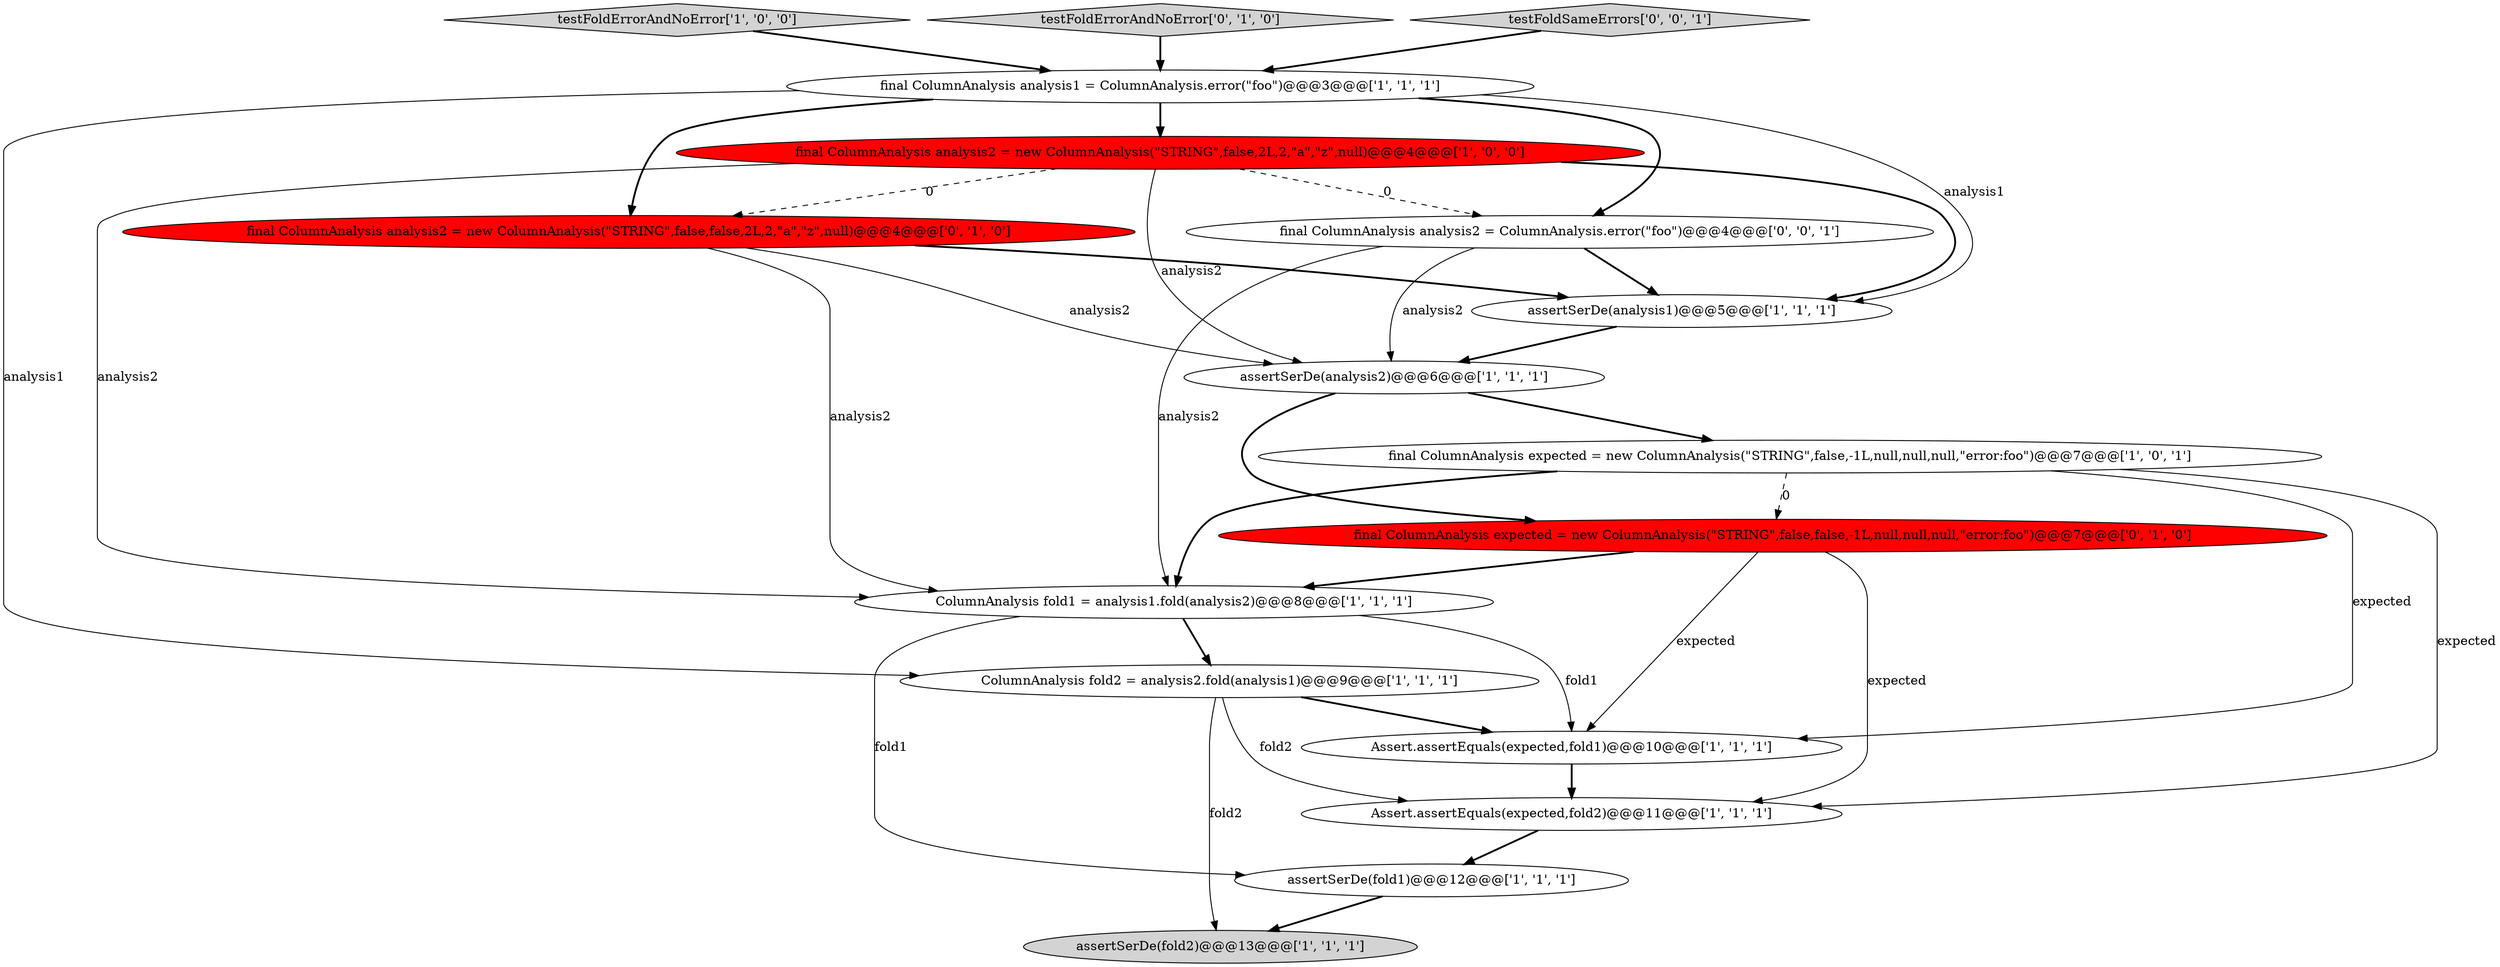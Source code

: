 digraph {
7 [style = filled, label = "Assert.assertEquals(expected,fold2)@@@11@@@['1', '1', '1']", fillcolor = white, shape = ellipse image = "AAA0AAABBB1BBB"];
9 [style = filled, label = "Assert.assertEquals(expected,fold1)@@@10@@@['1', '1', '1']", fillcolor = white, shape = ellipse image = "AAA0AAABBB1BBB"];
10 [style = filled, label = "assertSerDe(fold2)@@@13@@@['1', '1', '1']", fillcolor = lightgray, shape = ellipse image = "AAA0AAABBB1BBB"];
12 [style = filled, label = "final ColumnAnalysis expected = new ColumnAnalysis(\"STRING\",false,false,-1L,null,null,null,\"error:foo\")@@@7@@@['0', '1', '0']", fillcolor = red, shape = ellipse image = "AAA1AAABBB2BBB"];
3 [style = filled, label = "testFoldErrorAndNoError['1', '0', '0']", fillcolor = lightgray, shape = diamond image = "AAA0AAABBB1BBB"];
13 [style = filled, label = "final ColumnAnalysis analysis2 = new ColumnAnalysis(\"STRING\",false,false,2L,2,\"a\",\"z\",null)@@@4@@@['0', '1', '0']", fillcolor = red, shape = ellipse image = "AAA1AAABBB2BBB"];
4 [style = filled, label = "ColumnAnalysis fold2 = analysis2.fold(analysis1)@@@9@@@['1', '1', '1']", fillcolor = white, shape = ellipse image = "AAA0AAABBB1BBB"];
1 [style = filled, label = "final ColumnAnalysis analysis2 = new ColumnAnalysis(\"STRING\",false,2L,2,\"a\",\"z\",null)@@@4@@@['1', '0', '0']", fillcolor = red, shape = ellipse image = "AAA1AAABBB1BBB"];
2 [style = filled, label = "assertSerDe(analysis1)@@@5@@@['1', '1', '1']", fillcolor = white, shape = ellipse image = "AAA0AAABBB1BBB"];
6 [style = filled, label = "final ColumnAnalysis expected = new ColumnAnalysis(\"STRING\",false,-1L,null,null,null,\"error:foo\")@@@7@@@['1', '0', '1']", fillcolor = white, shape = ellipse image = "AAA0AAABBB1BBB"];
8 [style = filled, label = "assertSerDe(fold1)@@@12@@@['1', '1', '1']", fillcolor = white, shape = ellipse image = "AAA0AAABBB1BBB"];
14 [style = filled, label = "testFoldErrorAndNoError['0', '1', '0']", fillcolor = lightgray, shape = diamond image = "AAA0AAABBB2BBB"];
15 [style = filled, label = "final ColumnAnalysis analysis2 = ColumnAnalysis.error(\"foo\")@@@4@@@['0', '0', '1']", fillcolor = white, shape = ellipse image = "AAA0AAABBB3BBB"];
11 [style = filled, label = "ColumnAnalysis fold1 = analysis1.fold(analysis2)@@@8@@@['1', '1', '1']", fillcolor = white, shape = ellipse image = "AAA0AAABBB1BBB"];
16 [style = filled, label = "testFoldSameErrors['0', '0', '1']", fillcolor = lightgray, shape = diamond image = "AAA0AAABBB3BBB"];
5 [style = filled, label = "final ColumnAnalysis analysis1 = ColumnAnalysis.error(\"foo\")@@@3@@@['1', '1', '1']", fillcolor = white, shape = ellipse image = "AAA0AAABBB1BBB"];
0 [style = filled, label = "assertSerDe(analysis2)@@@6@@@['1', '1', '1']", fillcolor = white, shape = ellipse image = "AAA0AAABBB1BBB"];
4->9 [style = bold, label=""];
8->10 [style = bold, label=""];
15->2 [style = bold, label=""];
4->10 [style = solid, label="fold2"];
11->8 [style = solid, label="fold1"];
0->6 [style = bold, label=""];
1->15 [style = dashed, label="0"];
6->9 [style = solid, label="expected"];
0->12 [style = bold, label=""];
11->4 [style = bold, label=""];
1->0 [style = solid, label="analysis2"];
12->11 [style = bold, label=""];
11->9 [style = solid, label="fold1"];
5->15 [style = bold, label=""];
12->7 [style = solid, label="expected"];
13->11 [style = solid, label="analysis2"];
9->7 [style = bold, label=""];
7->8 [style = bold, label=""];
5->4 [style = solid, label="analysis1"];
6->12 [style = dashed, label="0"];
1->13 [style = dashed, label="0"];
15->11 [style = solid, label="analysis2"];
1->11 [style = solid, label="analysis2"];
5->1 [style = bold, label=""];
3->5 [style = bold, label=""];
2->0 [style = bold, label=""];
13->0 [style = solid, label="analysis2"];
6->11 [style = bold, label=""];
5->13 [style = bold, label=""];
13->2 [style = bold, label=""];
16->5 [style = bold, label=""];
15->0 [style = solid, label="analysis2"];
5->2 [style = solid, label="analysis1"];
1->2 [style = bold, label=""];
12->9 [style = solid, label="expected"];
4->7 [style = solid, label="fold2"];
14->5 [style = bold, label=""];
6->7 [style = solid, label="expected"];
}
